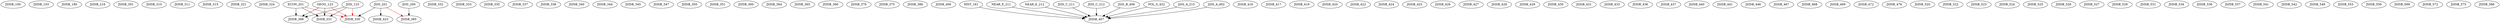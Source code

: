 digraph G {
    JSISB_100;
    JSISB_103;
    JSISB_180;
    JSISB_216;
    JSISB_301;
    JSISB_310;
    JSISB_311;
    JSISB_315;
    JSISB_321;
    JSISB_324;
    edge [color=black];
    JSIS_201 -> JSISB_330;
    edge [color=red];
    ECON_201 -> JSISB_330;
    GEOG_123 -> JSISB_330;
    JSIS_123 -> JSISB_330;
    edge [color=black];
    ECON_201 -> JSISB_331;
    GEOG_123 -> JSISB_331;
    JSIS_123 -> JSISB_331;
    JSISB_332;
    JSISB_333;
    JSISB_335;
    JSISB_337;
    JSISB_338;
    JSISB_340;
    JSISB_344;
    JSISB_345;
    JSISB_347;
    JSISB_350;
    JSISB_351;
    JSISB_360;
    JSISB_364;
    JSISB_365;
    JSISB_366;
    JSISB_370;
    JSISB_375;
    edge [color=black];
    JSIS_200 -> JSISB_385;
    edge [color=red];
    JSIS_201 -> JSISB_385;
    JSISB_386;
    edge [color=black];
    ECON_201 -> JSISB_388;
    GEOG_123 -> JSISB_388;
    JSIS_123 -> JSISB_388;
    JSISB_406;
    edge [color=black];
    HIST_161 -> JSISB_407;
    NEAR_E_211 -> JSISB_407;
    NEAR_E_212 -> JSISB_407;
    JSIS_C_211 -> JSISB_407;
    JSIS_C_212 -> JSISB_407;
    JSIS_B_406 -> JSISB_407;
    POL_S_432 -> JSISB_407;
    JSIS_A_215 -> JSISB_407;
    JSIS_A_402 -> JSISB_407;
    JSISB_416;
    JSISB_417;
    JSISB_419;
    JSISB_420;
    JSISB_422;
    edge [color=black];
    JSIS_201 -> JSISB_423;
    JSISB_424;
    JSISB_425;
    JSISB_426;
    JSISB_427;
    JSISB_428;
    JSISB_429;
    JSISB_430;
    JSISB_431;
    JSISB_433;
    JSISB_436;
    JSISB_437;
    JSISB_440;
    JSISB_441;
    JSISB_446;
    JSISB_467;
    JSISB_468;
    JSISB_469;
    JSISB_472;
    JSISB_476;
    JSISB_520;
    JSISB_522;
    JSISB_523;
    JSISB_524;
    JSISB_525;
    JSISB_526;
    JSISB_527;
    JSISB_529;
    JSISB_531;
    JSISB_534;
    JSISB_536;
    JSISB_537;
    JSISB_541;
    JSISB_542;
    JSISB_549;
    JSISB_553;
    JSISB_556;
    JSISB_569;
    JSISB_572;
    JSISB_575;
    JSISB_586;
}

